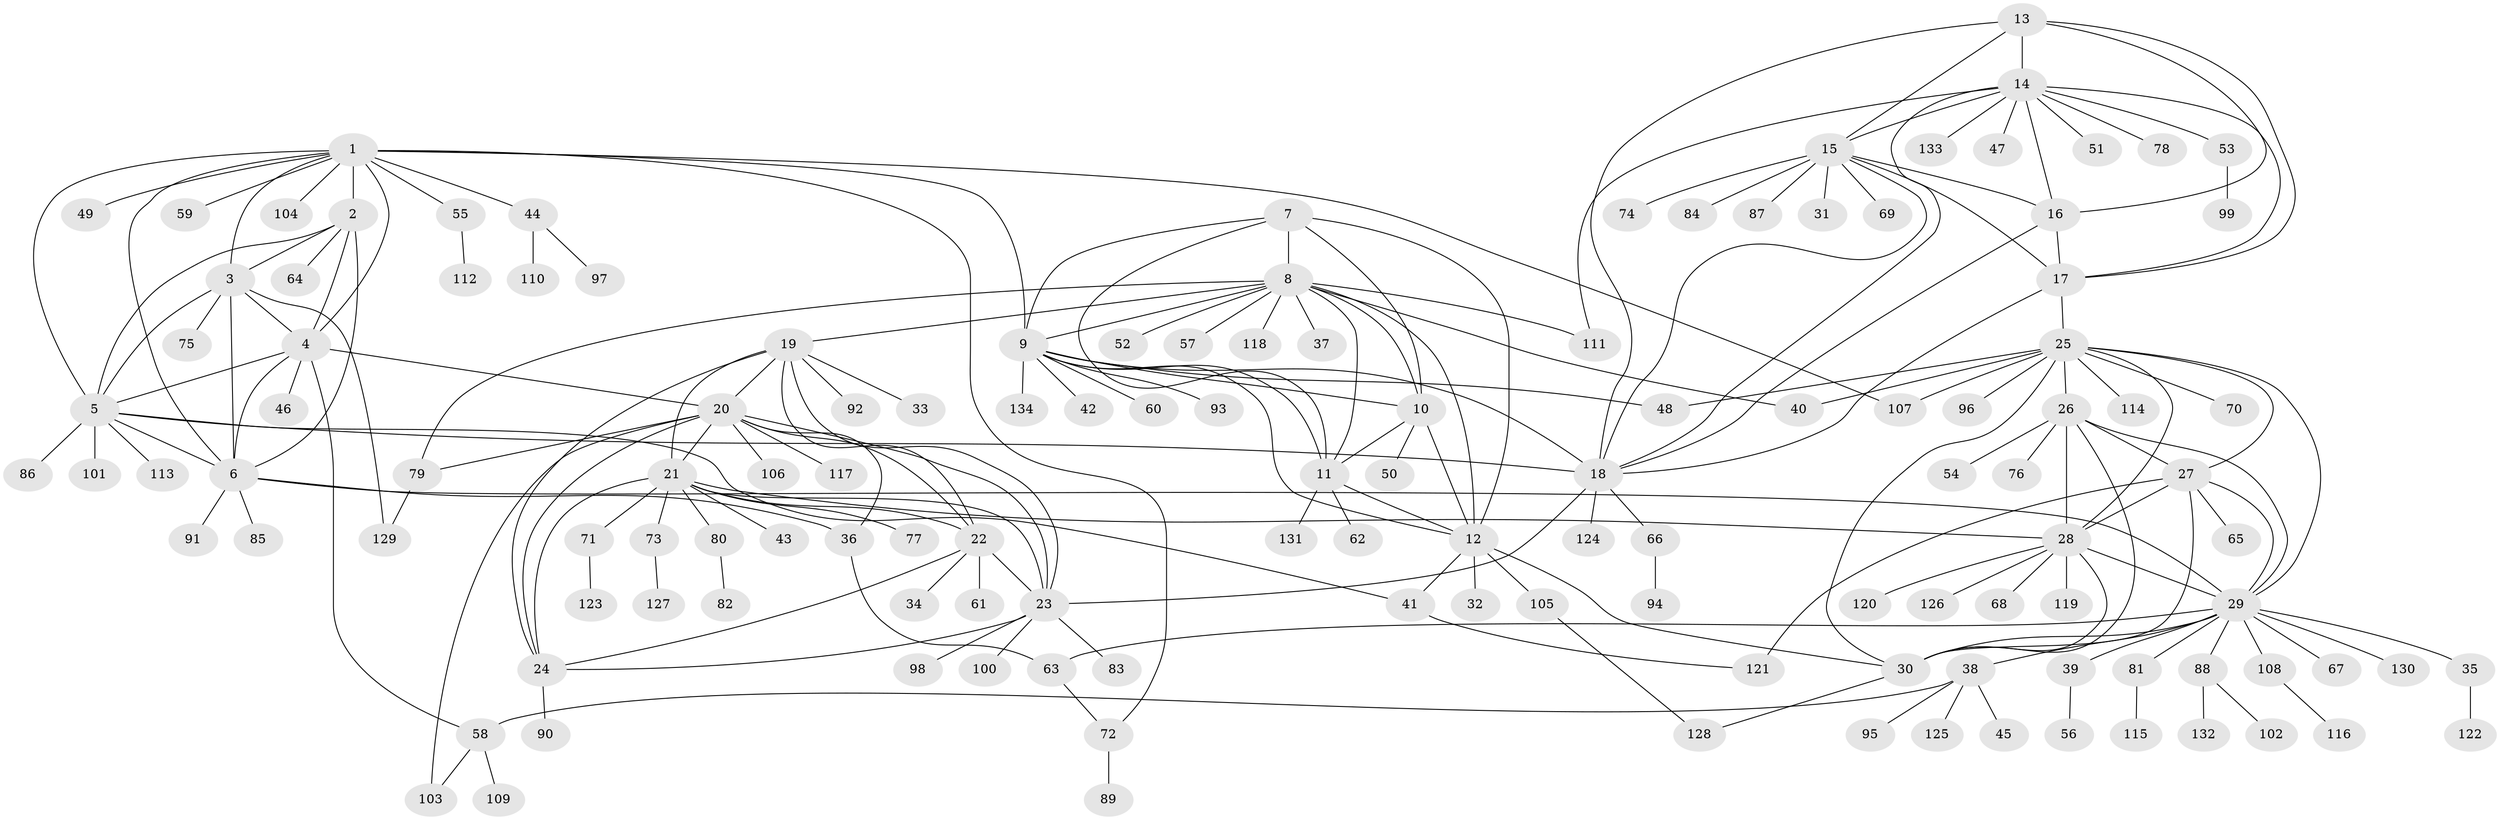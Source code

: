 // coarse degree distribution, {12: 0.028846153846153848, 5: 0.009615384615384616, 10: 0.038461538461538464, 6: 0.019230769230769232, 8: 0.019230769230769232, 4: 0.038461538461538464, 9: 0.009615384615384616, 3: 0.057692307692307696, 13: 0.009615384615384616, 7: 0.028846153846153848, 14: 0.009615384615384616, 1: 0.6153846153846154, 2: 0.11538461538461539}
// Generated by graph-tools (version 1.1) at 2025/24/03/03/25 07:24:11]
// undirected, 134 vertices, 203 edges
graph export_dot {
graph [start="1"]
  node [color=gray90,style=filled];
  1;
  2;
  3;
  4;
  5;
  6;
  7;
  8;
  9;
  10;
  11;
  12;
  13;
  14;
  15;
  16;
  17;
  18;
  19;
  20;
  21;
  22;
  23;
  24;
  25;
  26;
  27;
  28;
  29;
  30;
  31;
  32;
  33;
  34;
  35;
  36;
  37;
  38;
  39;
  40;
  41;
  42;
  43;
  44;
  45;
  46;
  47;
  48;
  49;
  50;
  51;
  52;
  53;
  54;
  55;
  56;
  57;
  58;
  59;
  60;
  61;
  62;
  63;
  64;
  65;
  66;
  67;
  68;
  69;
  70;
  71;
  72;
  73;
  74;
  75;
  76;
  77;
  78;
  79;
  80;
  81;
  82;
  83;
  84;
  85;
  86;
  87;
  88;
  89;
  90;
  91;
  92;
  93;
  94;
  95;
  96;
  97;
  98;
  99;
  100;
  101;
  102;
  103;
  104;
  105;
  106;
  107;
  108;
  109;
  110;
  111;
  112;
  113;
  114;
  115;
  116;
  117;
  118;
  119;
  120;
  121;
  122;
  123;
  124;
  125;
  126;
  127;
  128;
  129;
  130;
  131;
  132;
  133;
  134;
  1 -- 2;
  1 -- 3;
  1 -- 4;
  1 -- 5;
  1 -- 6;
  1 -- 9;
  1 -- 44;
  1 -- 49;
  1 -- 55;
  1 -- 59;
  1 -- 72;
  1 -- 104;
  1 -- 107;
  2 -- 3;
  2 -- 4;
  2 -- 5;
  2 -- 6;
  2 -- 64;
  3 -- 4;
  3 -- 5;
  3 -- 6;
  3 -- 75;
  3 -- 129;
  4 -- 5;
  4 -- 6;
  4 -- 20;
  4 -- 46;
  4 -- 58;
  5 -- 6;
  5 -- 18;
  5 -- 41;
  5 -- 86;
  5 -- 101;
  5 -- 113;
  6 -- 29;
  6 -- 36;
  6 -- 85;
  6 -- 91;
  7 -- 8;
  7 -- 9;
  7 -- 10;
  7 -- 11;
  7 -- 12;
  8 -- 9;
  8 -- 10;
  8 -- 11;
  8 -- 12;
  8 -- 19;
  8 -- 37;
  8 -- 40;
  8 -- 52;
  8 -- 57;
  8 -- 79;
  8 -- 111;
  8 -- 118;
  9 -- 10;
  9 -- 11;
  9 -- 12;
  9 -- 18;
  9 -- 42;
  9 -- 48;
  9 -- 60;
  9 -- 93;
  9 -- 134;
  10 -- 11;
  10 -- 12;
  10 -- 50;
  11 -- 12;
  11 -- 62;
  11 -- 131;
  12 -- 30;
  12 -- 32;
  12 -- 41;
  12 -- 105;
  13 -- 14;
  13 -- 15;
  13 -- 16;
  13 -- 17;
  13 -- 18;
  14 -- 15;
  14 -- 16;
  14 -- 17;
  14 -- 18;
  14 -- 47;
  14 -- 51;
  14 -- 53;
  14 -- 78;
  14 -- 111;
  14 -- 133;
  15 -- 16;
  15 -- 17;
  15 -- 18;
  15 -- 31;
  15 -- 69;
  15 -- 74;
  15 -- 84;
  15 -- 87;
  16 -- 17;
  16 -- 18;
  17 -- 18;
  17 -- 25;
  18 -- 23;
  18 -- 66;
  18 -- 124;
  19 -- 20;
  19 -- 21;
  19 -- 22;
  19 -- 23;
  19 -- 24;
  19 -- 33;
  19 -- 92;
  20 -- 21;
  20 -- 22;
  20 -- 23;
  20 -- 24;
  20 -- 36;
  20 -- 79;
  20 -- 103;
  20 -- 106;
  20 -- 117;
  21 -- 22;
  21 -- 23;
  21 -- 24;
  21 -- 28;
  21 -- 43;
  21 -- 71;
  21 -- 73;
  21 -- 77;
  21 -- 80;
  22 -- 23;
  22 -- 24;
  22 -- 34;
  22 -- 61;
  23 -- 24;
  23 -- 83;
  23 -- 98;
  23 -- 100;
  24 -- 90;
  25 -- 26;
  25 -- 27;
  25 -- 28;
  25 -- 29;
  25 -- 30;
  25 -- 40;
  25 -- 48;
  25 -- 70;
  25 -- 96;
  25 -- 107;
  25 -- 114;
  26 -- 27;
  26 -- 28;
  26 -- 29;
  26 -- 30;
  26 -- 54;
  26 -- 76;
  27 -- 28;
  27 -- 29;
  27 -- 30;
  27 -- 65;
  27 -- 121;
  28 -- 29;
  28 -- 30;
  28 -- 68;
  28 -- 119;
  28 -- 120;
  28 -- 126;
  29 -- 30;
  29 -- 35;
  29 -- 38;
  29 -- 39;
  29 -- 63;
  29 -- 67;
  29 -- 81;
  29 -- 88;
  29 -- 108;
  29 -- 130;
  30 -- 128;
  35 -- 122;
  36 -- 63;
  38 -- 45;
  38 -- 58;
  38 -- 95;
  38 -- 125;
  39 -- 56;
  41 -- 121;
  44 -- 97;
  44 -- 110;
  53 -- 99;
  55 -- 112;
  58 -- 103;
  58 -- 109;
  63 -- 72;
  66 -- 94;
  71 -- 123;
  72 -- 89;
  73 -- 127;
  79 -- 129;
  80 -- 82;
  81 -- 115;
  88 -- 102;
  88 -- 132;
  105 -- 128;
  108 -- 116;
}
